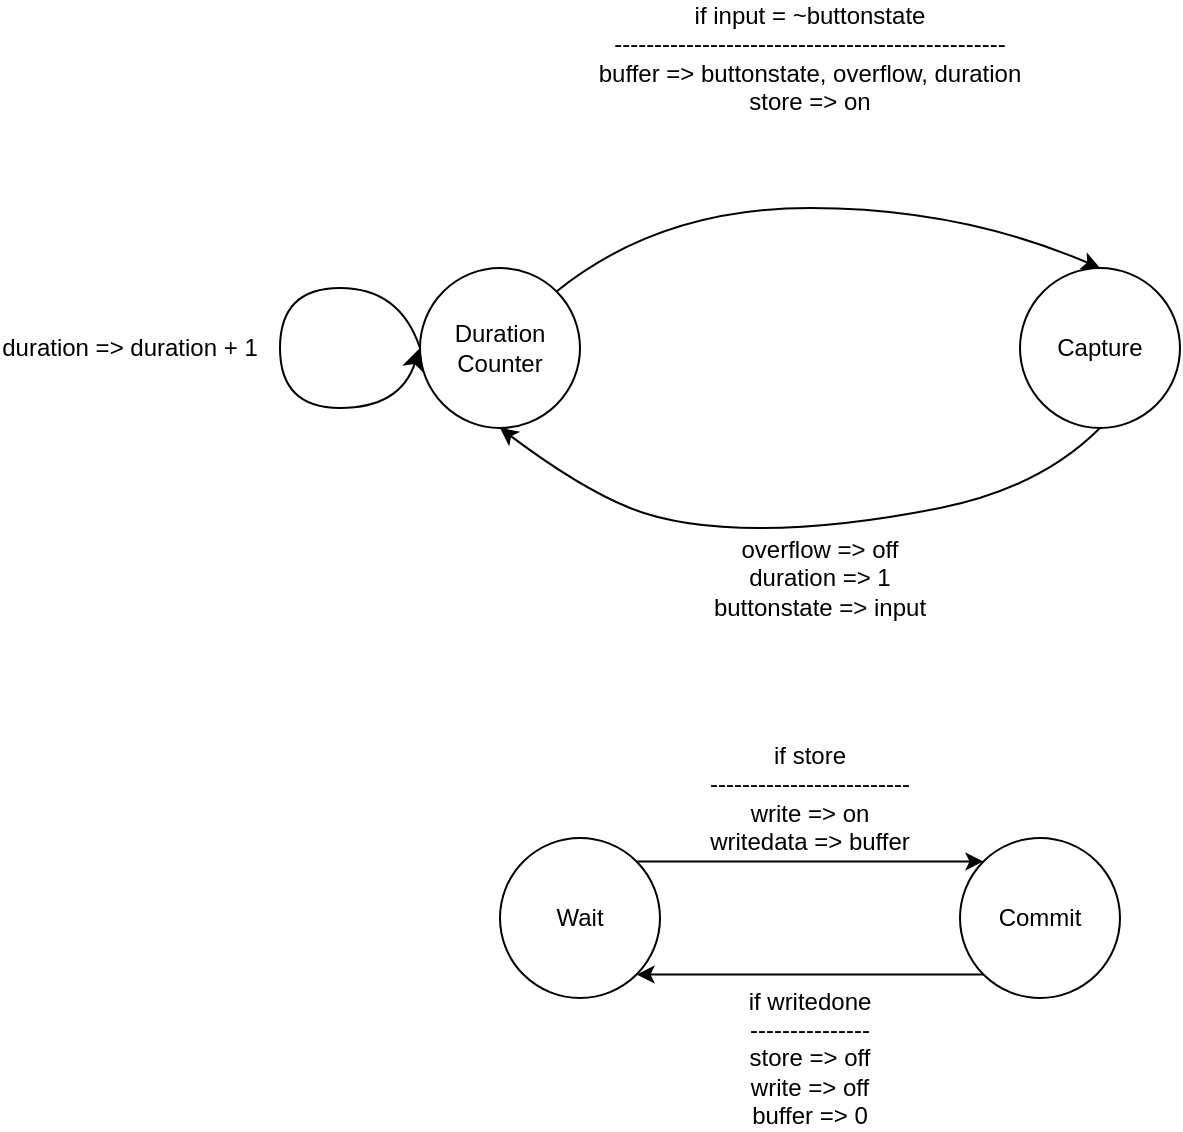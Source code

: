 <mxfile>
    <diagram id="UaiEWxelY9RIttDDJoo2" name="Page-1">
        <mxGraphModel dx="675" dy="658" grid="1" gridSize="10" guides="1" tooltips="1" connect="1" arrows="1" fold="1" page="1" pageScale="1" pageWidth="850" pageHeight="1100" math="0" shadow="0">
            <root>
                <mxCell id="0"/>
                <mxCell id="1" parent="0"/>
                <mxCell id="5" value="" style="ellipse;whiteSpace=wrap;html=1;aspect=fixed;" parent="1" vertex="1">
                    <mxGeometry x="530" y="520" width="80" height="80" as="geometry"/>
                </mxCell>
                <mxCell id="6" value="" style="ellipse;whiteSpace=wrap;html=1;aspect=fixed;" parent="1" vertex="1">
                    <mxGeometry x="230" y="520" width="80" height="80" as="geometry"/>
                </mxCell>
                <mxCell id="7" value="" style="curved=1;endArrow=classic;html=1;entryX=0.5;entryY=0;entryDx=0;entryDy=0;exitX=1;exitY=0;exitDx=0;exitDy=0;" parent="1" source="6" target="5" edge="1">
                    <mxGeometry width="50" height="50" relative="1" as="geometry">
                        <mxPoint x="425" y="570" as="sourcePoint"/>
                        <mxPoint x="475" y="520" as="targetPoint"/>
                        <Array as="points">
                            <mxPoint x="350" y="490"/>
                            <mxPoint x="500" y="490"/>
                        </Array>
                    </mxGeometry>
                </mxCell>
                <mxCell id="8" value="" style="curved=1;endArrow=classic;html=1;entryX=0.5;entryY=1;entryDx=0;entryDy=0;exitX=0.5;exitY=1;exitDx=0;exitDy=0;" parent="1" source="5" target="6" edge="1">
                    <mxGeometry width="50" height="50" relative="1" as="geometry">
                        <mxPoint x="410" y="640" as="sourcePoint"/>
                        <mxPoint x="460" y="590" as="targetPoint"/>
                        <Array as="points">
                            <mxPoint x="540" y="630"/>
                            <mxPoint x="440" y="650"/>
                            <mxPoint x="360" y="650"/>
                            <mxPoint x="310" y="630"/>
                        </Array>
                    </mxGeometry>
                </mxCell>
                <mxCell id="9" value="" style="curved=1;endArrow=classic;html=1;entryX=0;entryY=0.5;entryDx=0;entryDy=0;exitX=0;exitY=0.5;exitDx=0;exitDy=0;sourcePerimeterSpacing=0;arcSize=20;comic=0;jiggle=50;startSize=6;endSize=8;" parent="1" source="6" target="6" edge="1">
                    <mxGeometry width="50" height="50" relative="1" as="geometry">
                        <mxPoint x="130" y="600" as="sourcePoint"/>
                        <mxPoint x="190" y="660" as="targetPoint"/>
                        <Array as="points">
                            <mxPoint x="220" y="530"/>
                            <mxPoint x="160" y="530"/>
                            <mxPoint x="160" y="590"/>
                            <mxPoint x="220" y="590"/>
                        </Array>
                    </mxGeometry>
                </mxCell>
                <mxCell id="14" value="duration =&amp;gt; duration + 1" style="text;html=1;strokeColor=none;fillColor=none;align=center;verticalAlign=middle;whiteSpace=wrap;rounded=0;" parent="1" vertex="1">
                    <mxGeometry x="20" y="545" width="130" height="30" as="geometry"/>
                </mxCell>
                <mxCell id="15" value="overflow =&amp;gt; off&lt;br&gt;duration =&amp;gt; 1&lt;br&gt;buttonstate =&amp;gt; input" style="text;html=1;strokeColor=none;fillColor=none;align=center;verticalAlign=middle;whiteSpace=wrap;rounded=0;" parent="1" vertex="1">
                    <mxGeometry x="360" y="660" width="140" height="30" as="geometry"/>
                </mxCell>
                <mxCell id="16" value="if input = ~buttonstate&lt;br&gt;-------------------------------------------------&lt;br&gt;buffer =&amp;gt; buttonstate, overflow, duration&lt;br&gt;store =&amp;gt; on" style="text;html=1;strokeColor=none;fillColor=none;align=center;verticalAlign=middle;whiteSpace=wrap;rounded=0;" parent="1" vertex="1">
                    <mxGeometry x="300" y="400" width="250" height="30" as="geometry"/>
                </mxCell>
                <mxCell id="24" value="Capture" style="text;html=1;strokeColor=none;fillColor=none;align=center;verticalAlign=middle;whiteSpace=wrap;rounded=0;" parent="1" vertex="1">
                    <mxGeometry x="540" y="545" width="60" height="30" as="geometry"/>
                </mxCell>
                <mxCell id="26" value="Duration&lt;br&gt;Counter" style="text;html=1;strokeColor=none;fillColor=none;align=center;verticalAlign=middle;whiteSpace=wrap;rounded=0;" parent="1" vertex="1">
                    <mxGeometry x="240" y="545" width="60" height="30" as="geometry"/>
                </mxCell>
                <mxCell id="27" value="" style="ellipse;whiteSpace=wrap;html=1;aspect=fixed;" vertex="1" parent="1">
                    <mxGeometry x="270" y="805" width="80" height="80" as="geometry"/>
                </mxCell>
                <mxCell id="28" value="" style="ellipse;whiteSpace=wrap;html=1;aspect=fixed;" vertex="1" parent="1">
                    <mxGeometry x="500" y="805" width="80" height="80" as="geometry"/>
                </mxCell>
                <mxCell id="29" value="Wait" style="text;html=1;strokeColor=none;fillColor=none;align=center;verticalAlign=middle;whiteSpace=wrap;rounded=0;" vertex="1" parent="1">
                    <mxGeometry x="280" y="830" width="60" height="30" as="geometry"/>
                </mxCell>
                <mxCell id="30" value="Commit" style="text;html=1;strokeColor=none;fillColor=none;align=center;verticalAlign=middle;whiteSpace=wrap;rounded=0;" vertex="1" parent="1">
                    <mxGeometry x="510" y="830" width="60" height="30" as="geometry"/>
                </mxCell>
                <mxCell id="31" value="" style="endArrow=classic;html=1;exitX=1;exitY=0;exitDx=0;exitDy=0;entryX=0;entryY=0;entryDx=0;entryDy=0;" edge="1" parent="1" source="27" target="28">
                    <mxGeometry width="50" height="50" relative="1" as="geometry">
                        <mxPoint x="390" y="750" as="sourcePoint"/>
                        <mxPoint x="510" y="790" as="targetPoint"/>
                    </mxGeometry>
                </mxCell>
                <mxCell id="32" value="" style="endArrow=classic;html=1;exitX=0;exitY=1;exitDx=0;exitDy=0;entryX=1;entryY=1;entryDx=0;entryDy=0;" edge="1" parent="1" source="28" target="27">
                    <mxGeometry width="50" height="50" relative="1" as="geometry">
                        <mxPoint x="390" y="750" as="sourcePoint"/>
                        <mxPoint x="440" y="700" as="targetPoint"/>
                    </mxGeometry>
                </mxCell>
                <mxCell id="34" value="if store&lt;br&gt;-------------------------&lt;br&gt;write =&amp;gt; on&lt;br&gt;writedata =&amp;gt; buffer" style="text;html=1;strokeColor=none;fillColor=none;align=center;verticalAlign=middle;whiteSpace=wrap;rounded=0;" vertex="1" parent="1">
                    <mxGeometry x="320" y="770" width="210" height="30" as="geometry"/>
                </mxCell>
                <mxCell id="35" value="if writedone&lt;br&gt;---------------&lt;br&gt;store =&amp;gt; off&lt;br&gt;write =&amp;gt; off&lt;br&gt;buffer =&amp;gt; 0" style="text;html=1;strokeColor=none;fillColor=none;align=center;verticalAlign=middle;whiteSpace=wrap;rounded=0;" vertex="1" parent="1">
                    <mxGeometry x="390" y="900" width="70" height="30" as="geometry"/>
                </mxCell>
            </root>
        </mxGraphModel>
    </diagram>
</mxfile>